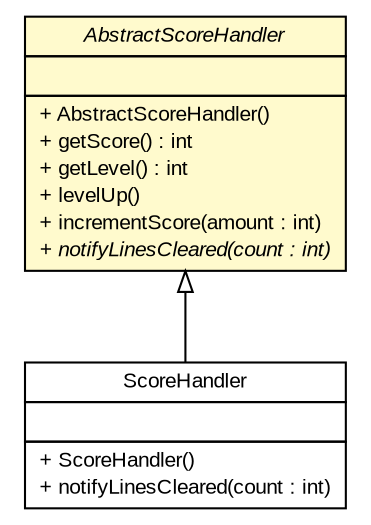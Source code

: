 #!/usr/local/bin/dot
#
# Class diagram 
# Generated by UMLGraph version R5_6 (http://www.umlgraph.org/)
#

digraph G {
	edge [fontname="arial",fontsize=10,labelfontname="arial",labelfontsize=10];
	node [fontname="arial",fontsize=10,shape=plaintext];
	nodesep=0.25;
	ranksep=0.5;
	// com.github.tilastokeskus.matertis.core.ScoreHandler
	c924 [label=<<table title="com.github.tilastokeskus.matertis.core.ScoreHandler" border="0" cellborder="1" cellspacing="0" cellpadding="2" port="p" href="./ScoreHandler.html">
		<tr><td><table border="0" cellspacing="0" cellpadding="1">
<tr><td align="center" balign="center"> ScoreHandler </td></tr>
		</table></td></tr>
		<tr><td><table border="0" cellspacing="0" cellpadding="1">
<tr><td align="left" balign="left">  </td></tr>
		</table></td></tr>
		<tr><td><table border="0" cellspacing="0" cellpadding="1">
<tr><td align="left" balign="left"> + ScoreHandler() </td></tr>
<tr><td align="left" balign="left"> + notifyLinesCleared(count : int) </td></tr>
		</table></td></tr>
		</table>>, URL="./ScoreHandler.html", fontname="arial", fontcolor="black", fontsize=10.0];
	// com.github.tilastokeskus.matertis.core.AbstractScoreHandler
	c931 [label=<<table title="com.github.tilastokeskus.matertis.core.AbstractScoreHandler" border="0" cellborder="1" cellspacing="0" cellpadding="2" port="p" bgcolor="lemonChiffon" href="./AbstractScoreHandler.html">
		<tr><td><table border="0" cellspacing="0" cellpadding="1">
<tr><td align="center" balign="center"><font face="arial italic"> AbstractScoreHandler </font></td></tr>
		</table></td></tr>
		<tr><td><table border="0" cellspacing="0" cellpadding="1">
<tr><td align="left" balign="left">  </td></tr>
		</table></td></tr>
		<tr><td><table border="0" cellspacing="0" cellpadding="1">
<tr><td align="left" balign="left"> + AbstractScoreHandler() </td></tr>
<tr><td align="left" balign="left"> + getScore() : int </td></tr>
<tr><td align="left" balign="left"> + getLevel() : int </td></tr>
<tr><td align="left" balign="left"> + levelUp() </td></tr>
<tr><td align="left" balign="left"> + incrementScore(amount : int) </td></tr>
<tr><td align="left" balign="left"><font face="arial italic" point-size="10.0"> + notifyLinesCleared(count : int) </font></td></tr>
		</table></td></tr>
		</table>>, URL="./AbstractScoreHandler.html", fontname="arial", fontcolor="black", fontsize=10.0];
	//com.github.tilastokeskus.matertis.core.ScoreHandler extends com.github.tilastokeskus.matertis.core.AbstractScoreHandler
	c931:p -> c924:p [dir=back,arrowtail=empty];
}

